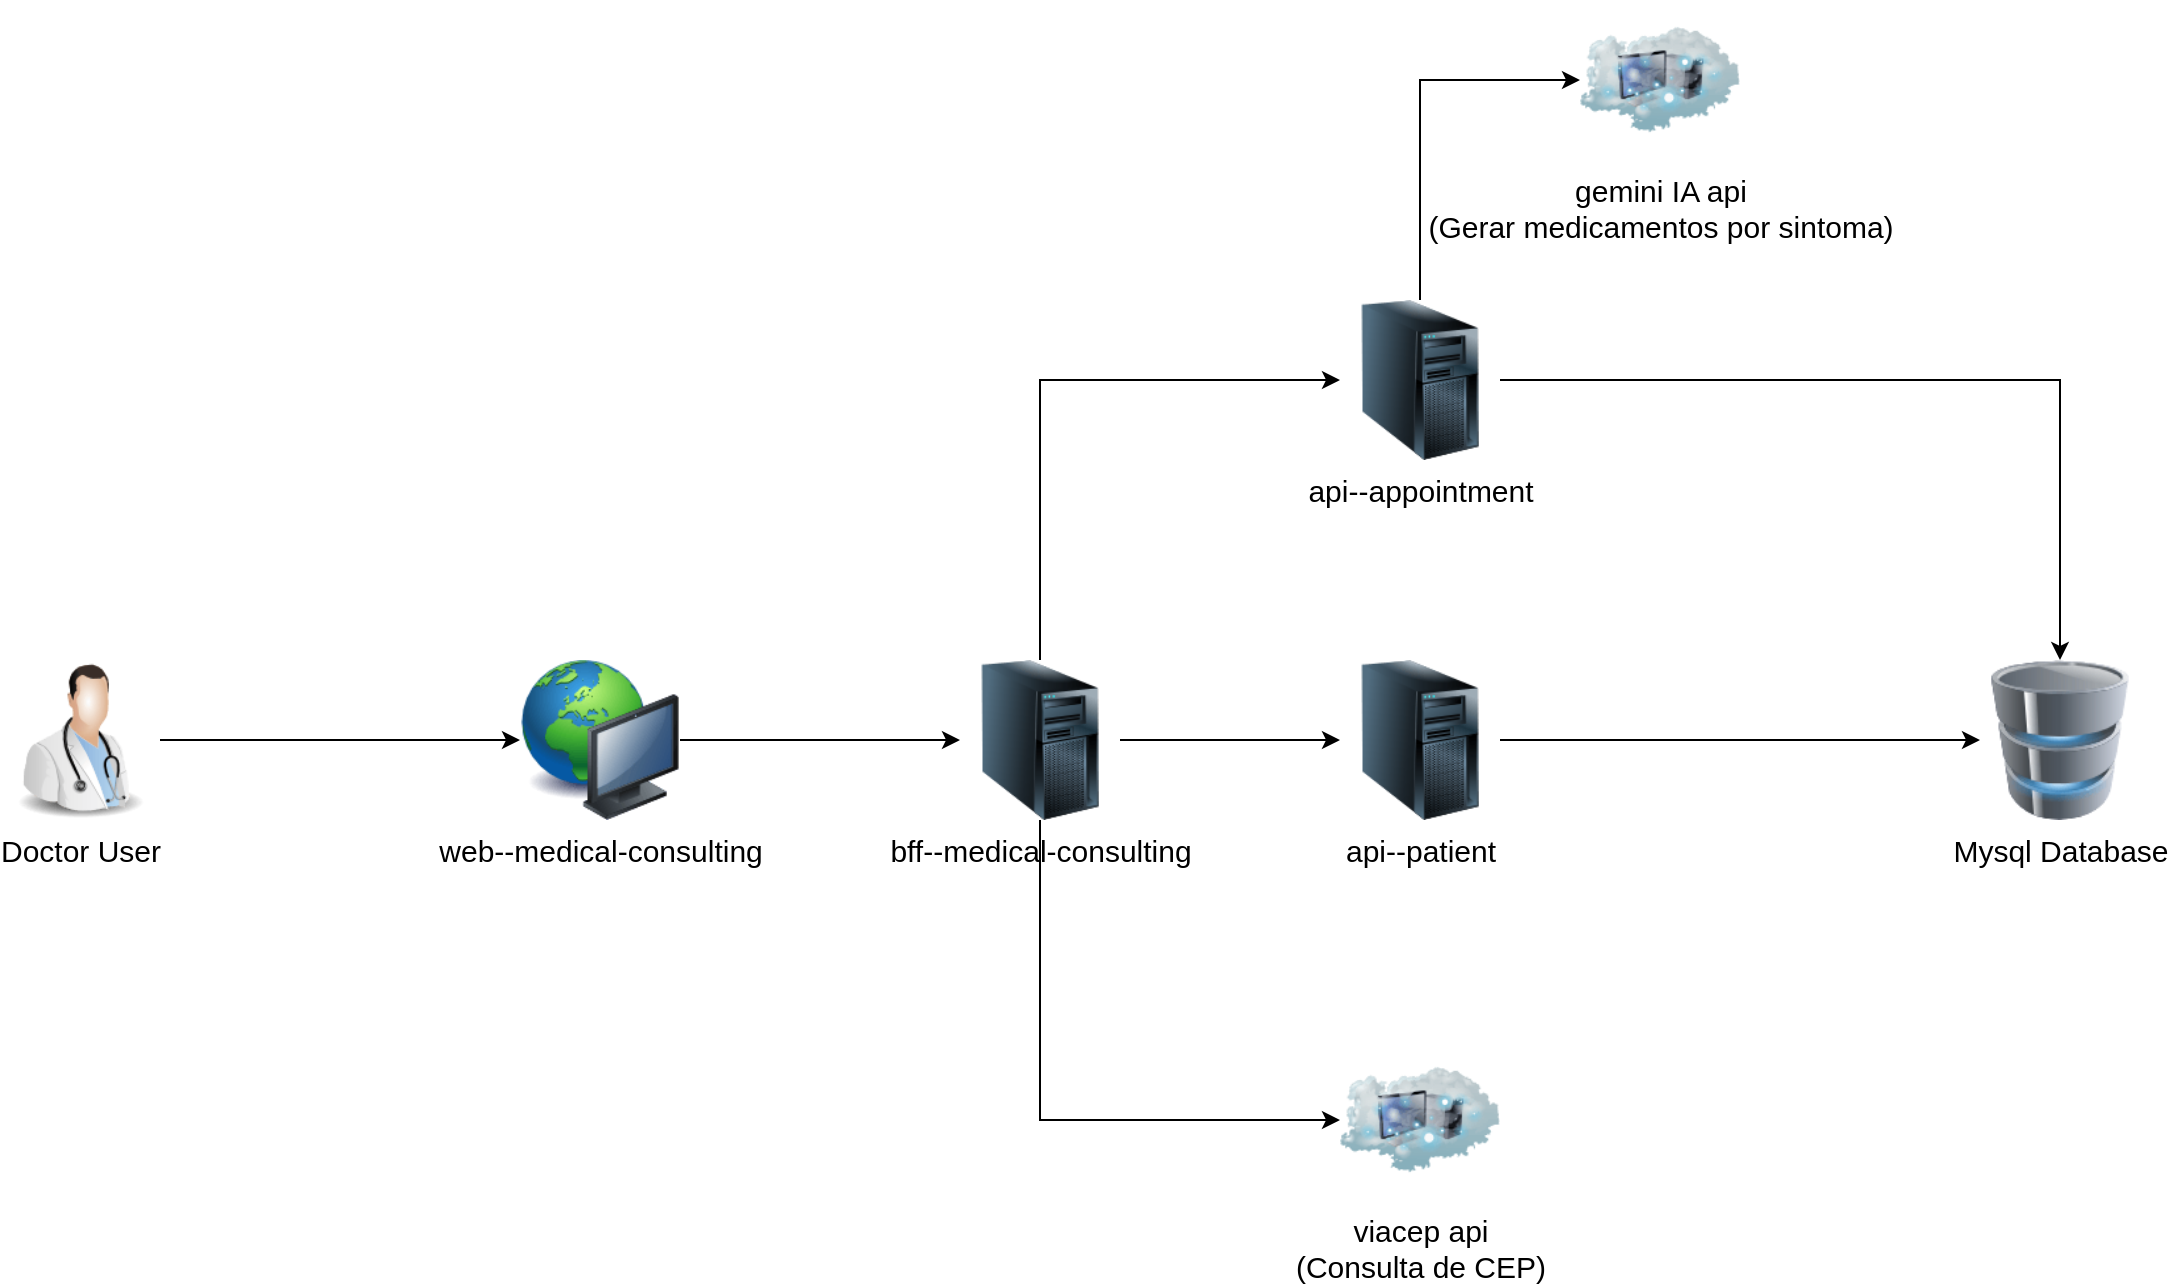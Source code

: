 <mxfile version="26.2.5">
  <diagram name="Página-1" id="eCJ-ieyee1iWQ50bDB_v">
    <mxGraphModel grid="0" page="1" gridSize="10" guides="1" tooltips="1" connect="1" arrows="1" fold="1" pageScale="1" pageWidth="827" pageHeight="1169" background="light-dark(#FFFFFF,#FFFFFF)" math="0" shadow="0">
      <root>
        <mxCell id="0" />
        <mxCell id="1" parent="0" />
        <mxCell id="g2-XB_4kTiROahm3BZU0-15" style="edgeStyle=orthogonalEdgeStyle;rounded=0;orthogonalLoop=1;jettySize=auto;html=1;strokeColor=light-dark(#000000,#000000);" edge="1" parent="1" source="g2-XB_4kTiROahm3BZU0-10" target="g2-XB_4kTiROahm3BZU0-13">
          <mxGeometry relative="1" as="geometry" />
        </mxCell>
        <mxCell id="g2-XB_4kTiROahm3BZU0-10" value="web--medical-consulting" style="image;html=1;image=img/lib/clip_art/computers/Network_128x128.png;fontColor=light-dark(#000000,#000000);labelBackgroundColor=light-dark(default, #ffffff);fontSize=15;" vertex="1" parent="1">
          <mxGeometry x="378" y="380" width="80" height="80" as="geometry" />
        </mxCell>
        <mxCell id="g2-XB_4kTiROahm3BZU0-12" value="Mysql Database" style="image;html=1;image=img/lib/clip_art/computers/Database_128x128.png;fontSize=15;align=center;labelBackgroundColor=light-dark(#FFFFFF, #ffffff);fontColor=light-dark(#000000,#000000);" vertex="1" parent="1">
          <mxGeometry x="1108" y="380" width="80" height="80" as="geometry" />
        </mxCell>
        <mxCell id="g2-XB_4kTiROahm3BZU0-24" style="edgeStyle=orthogonalEdgeStyle;rounded=0;orthogonalLoop=1;jettySize=auto;html=1;exitX=0.5;exitY=0;exitDx=0;exitDy=0;entryX=0;entryY=0.5;entryDx=0;entryDy=0;strokeColor=light-dark(#000000,#000000);" edge="1" parent="1" source="g2-XB_4kTiROahm3BZU0-13" target="g2-XB_4kTiROahm3BZU0-16">
          <mxGeometry relative="1" as="geometry" />
        </mxCell>
        <mxCell id="g2-XB_4kTiROahm3BZU0-25" style="edgeStyle=orthogonalEdgeStyle;rounded=0;orthogonalLoop=1;jettySize=auto;html=1;exitX=1;exitY=0.5;exitDx=0;exitDy=0;strokeColor=light-dark(#000000,#000000);" edge="1" parent="1" source="g2-XB_4kTiROahm3BZU0-13" target="g2-XB_4kTiROahm3BZU0-17">
          <mxGeometry relative="1" as="geometry" />
        </mxCell>
        <mxCell id="g2-XB_4kTiROahm3BZU0-28" style="edgeStyle=orthogonalEdgeStyle;rounded=0;orthogonalLoop=1;jettySize=auto;html=1;strokeColor=light-dark(#000000,#000000);" edge="1" parent="1" source="g2-XB_4kTiROahm3BZU0-13" target="g2-XB_4kTiROahm3BZU0-18">
          <mxGeometry relative="1" as="geometry">
            <Array as="points">
              <mxPoint x="638" y="610" />
            </Array>
          </mxGeometry>
        </mxCell>
        <mxCell id="g2-XB_4kTiROahm3BZU0-13" value="bff--medical-consulting" style="image;html=1;image=img/lib/clip_art/computers/Server_Tower_128x128.png;fontColor=light-dark(#000000,#000000);labelBackgroundColor=light-dark(default, #ffffff);fontSize=15;" vertex="1" parent="1">
          <mxGeometry x="598" y="380" width="80" height="80" as="geometry" />
        </mxCell>
        <mxCell id="g2-XB_4kTiROahm3BZU0-30" style="edgeStyle=orthogonalEdgeStyle;rounded=0;orthogonalLoop=1;jettySize=auto;html=1;entryX=0.5;entryY=0;entryDx=0;entryDy=0;strokeColor=light-dark(#000000,#000000);" edge="1" parent="1" source="g2-XB_4kTiROahm3BZU0-16" target="g2-XB_4kTiROahm3BZU0-12">
          <mxGeometry relative="1" as="geometry" />
        </mxCell>
        <mxCell id="g2-XB_4kTiROahm3BZU0-35" style="edgeStyle=orthogonalEdgeStyle;rounded=0;orthogonalLoop=1;jettySize=auto;html=1;entryX=0;entryY=0.5;entryDx=0;entryDy=0;exitX=0.5;exitY=0;exitDx=0;exitDy=0;strokeColor=light-dark(#000000,#000000);" edge="1" parent="1" source="g2-XB_4kTiROahm3BZU0-16" target="g2-XB_4kTiROahm3BZU0-19">
          <mxGeometry relative="1" as="geometry" />
        </mxCell>
        <mxCell id="g2-XB_4kTiROahm3BZU0-16" value="api--appointment" style="image;html=1;image=img/lib/clip_art/computers/Server_Tower_128x128.png;fontColor=light-dark(#000000,#000000);labelBackgroundColor=light-dark(default, #ffffff);fontSize=15;" vertex="1" parent="1">
          <mxGeometry x="788" y="200" width="80" height="80" as="geometry" />
        </mxCell>
        <mxCell id="g2-XB_4kTiROahm3BZU0-29" style="edgeStyle=orthogonalEdgeStyle;rounded=0;orthogonalLoop=1;jettySize=auto;html=1;entryX=0;entryY=0.5;entryDx=0;entryDy=0;strokeColor=light-dark(#000000,#000000);" edge="1" parent="1" source="g2-XB_4kTiROahm3BZU0-17" target="g2-XB_4kTiROahm3BZU0-12">
          <mxGeometry relative="1" as="geometry">
            <Array as="points">
              <mxPoint x="998" y="420" />
              <mxPoint x="998" y="420" />
            </Array>
          </mxGeometry>
        </mxCell>
        <mxCell id="g2-XB_4kTiROahm3BZU0-17" value="api--patient" style="image;html=1;image=img/lib/clip_art/computers/Server_Tower_128x128.png;fontColor=light-dark(#000000,#000000);labelBackgroundColor=light-dark(#FFFFFF,#FFFFFF);fontSize=15;" vertex="1" parent="1">
          <mxGeometry x="788" y="380" width="80" height="80" as="geometry" />
        </mxCell>
        <mxCell id="g2-XB_4kTiROahm3BZU0-18" value="viacep api&lt;div&gt;(Consulta de CEP)&lt;/div&gt;" style="image;html=1;image=img/lib/clip_art/networking/Cloud_Computer_128x128.png;labelBackgroundColor=light-dark(default, #ffffff);fontColor=light-dark(#000000,#000000);fontSize=15;" vertex="1" parent="1">
          <mxGeometry x="788" y="570" width="80" height="80" as="geometry" />
        </mxCell>
        <mxCell id="g2-XB_4kTiROahm3BZU0-19" value="gemini IA api&lt;div&gt;(Gerar medicamentos por sintoma)&lt;/div&gt;" style="image;html=1;image=img/lib/clip_art/networking/Cloud_Computer_128x128.png;fontColor=light-dark(#000000,#000000);labelBackgroundColor=light-dark(default, #ffffff);fontSize=15;" vertex="1" parent="1">
          <mxGeometry x="908" y="50" width="80" height="80" as="geometry" />
        </mxCell>
        <mxCell id="g2-XB_4kTiROahm3BZU0-37" style="edgeStyle=orthogonalEdgeStyle;rounded=0;orthogonalLoop=1;jettySize=auto;html=1;entryX=0;entryY=0.5;entryDx=0;entryDy=0;strokeColor=light-dark(#000000,#000000);" edge="1" parent="1" source="g2-XB_4kTiROahm3BZU0-36" target="g2-XB_4kTiROahm3BZU0-10">
          <mxGeometry relative="1" as="geometry" />
        </mxCell>
        <mxCell id="g2-XB_4kTiROahm3BZU0-36" value="Doctor User" style="image;html=1;image=img/lib/clip_art/people/Doctor_Man_128x128.png;fontColor=light-dark(#000000,#000000);labelBackgroundColor=light-dark(default, #ffffff);fontSize=15;" vertex="1" parent="1">
          <mxGeometry x="118" y="380" width="80" height="80" as="geometry" />
        </mxCell>
      </root>
    </mxGraphModel>
  </diagram>
</mxfile>
